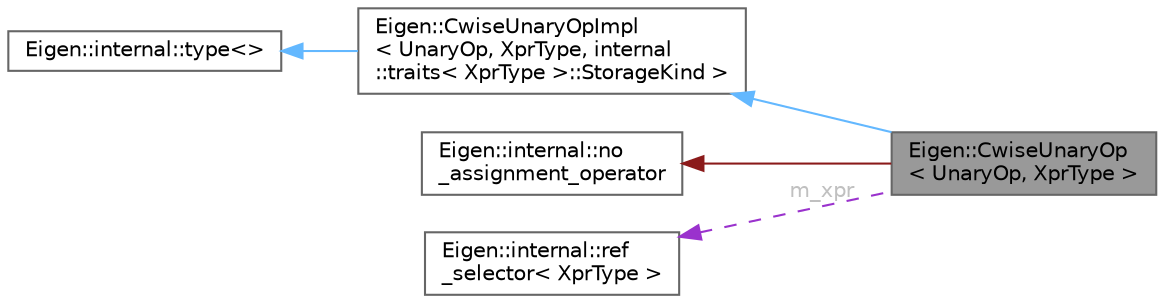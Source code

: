digraph "Eigen::CwiseUnaryOp&lt; UnaryOp, XprType &gt;"
{
 // LATEX_PDF_SIZE
  bgcolor="transparent";
  edge [fontname=Helvetica,fontsize=10,labelfontname=Helvetica,labelfontsize=10];
  node [fontname=Helvetica,fontsize=10,shape=box,height=0.2,width=0.4];
  rankdir="LR";
  Node1 [id="Node000001",label="Eigen::CwiseUnaryOp\l\< UnaryOp, XprType \>",height=0.2,width=0.4,color="gray40", fillcolor="grey60", style="filled", fontcolor="black",tooltip="Generic expression where a coefficient-wise unary operator is applied to an expression"];
  Node2 -> Node1 [id="edge5_Node000001_Node000002",dir="back",color="steelblue1",style="solid",tooltip=" "];
  Node2 [id="Node000002",label="Eigen::CwiseUnaryOpImpl\l\< UnaryOp, XprType, internal\l::traits\< XprType \>::StorageKind \>",height=0.2,width=0.4,color="gray40", fillcolor="white", style="filled",URL="$class_eigen_1_1_cwise_unary_op_impl.html",tooltip=" "];
  Node3 -> Node2 [id="edge6_Node000002_Node000003",dir="back",color="steelblue1",style="solid",tooltip=" "];
  Node3 [id="Node000003",label="Eigen::internal::type\<\>",height=0.2,width=0.4,color="gray40", fillcolor="white", style="filled",URL="$struct_eigen_1_1internal_1_1generic__xpr__base.html",tooltip=" "];
  Node4 -> Node1 [id="edge7_Node000001_Node000004",dir="back",color="firebrick4",style="solid",tooltip=" "];
  Node4 [id="Node000004",label="Eigen::internal::no\l_assignment_operator",height=0.2,width=0.4,color="gray40", fillcolor="white", style="filled",URL="$class_eigen_1_1internal_1_1no__assignment__operator.html",tooltip=" "];
  Node5 -> Node1 [id="edge8_Node000001_Node000005",dir="back",color="darkorchid3",style="dashed",tooltip=" ",label=" m_xpr",fontcolor="grey" ];
  Node5 [id="Node000005",label="Eigen::internal::ref\l_selector\< XprType \>",height=0.2,width=0.4,color="gray40", fillcolor="white", style="filled",URL="$struct_eigen_1_1internal_1_1ref__selector.html",tooltip=" "];
}
